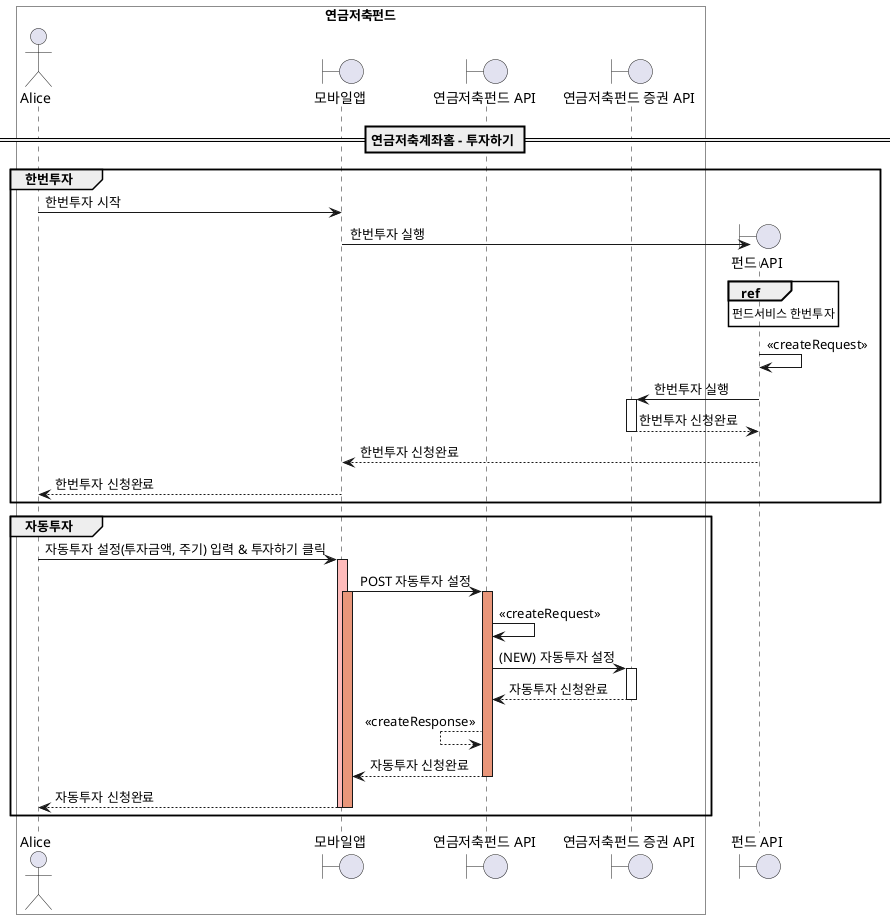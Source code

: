 @startuml
'https://plantuml.com/sequence-diagram

skinparam ParticipantPadding 20
skinparam BoxPadding 10

box "연금저축펀드" #Transparent
actor Alice
boundary 모바일앱 as MOBILE
boundary "연금저축펀드 API" as PENSION
boundary "연금저축펀드 증권 API" as SECURITIES
end box

== 연금저축계좌홈 - 투자하기 ==
group 한번투자
    Alice -> MOBILE: 한번투자 시작
    create boundary "펀드 API" as FUND
    MOBILE -> FUND: 한번투자 실행
    ref over FUND: 펀드서비스 한번투자
    FUND -> FUND: <<createRequest>>
    FUND -> SECURITIES ++: 한번투자 실행
    return 한번투자 신청완료
    MOBILE <-- FUND: 한번투자 신청완료
    Alice <-- MOBILE: 한번투자 신청완료
end
group 자동투자
    Alice -> MOBILE: 자동투자 설정(투자금액, 주기) 입력 & 투자하기 클릭
    activate MOBILE #FFBBBB
        MOBILE -> PENSION: POST 자동투자 설정
        activate MOBILE #DarkSalmon
        activate PENSION #DarkSalmon
            PENSION -> PENSION: <<createRequest>>
            PENSION -> SECURITIES ++: (NEW) 자동투자 설정
            return 자동투자 신청완료
            PENSION <-- PENSION: <<createResponse>>
            return 자동투자 신청완료
        deactivate PENSION
        return 자동투자 신청완료
        deactivate MOBILE
    deactivate MOBILE
end

@enduml
